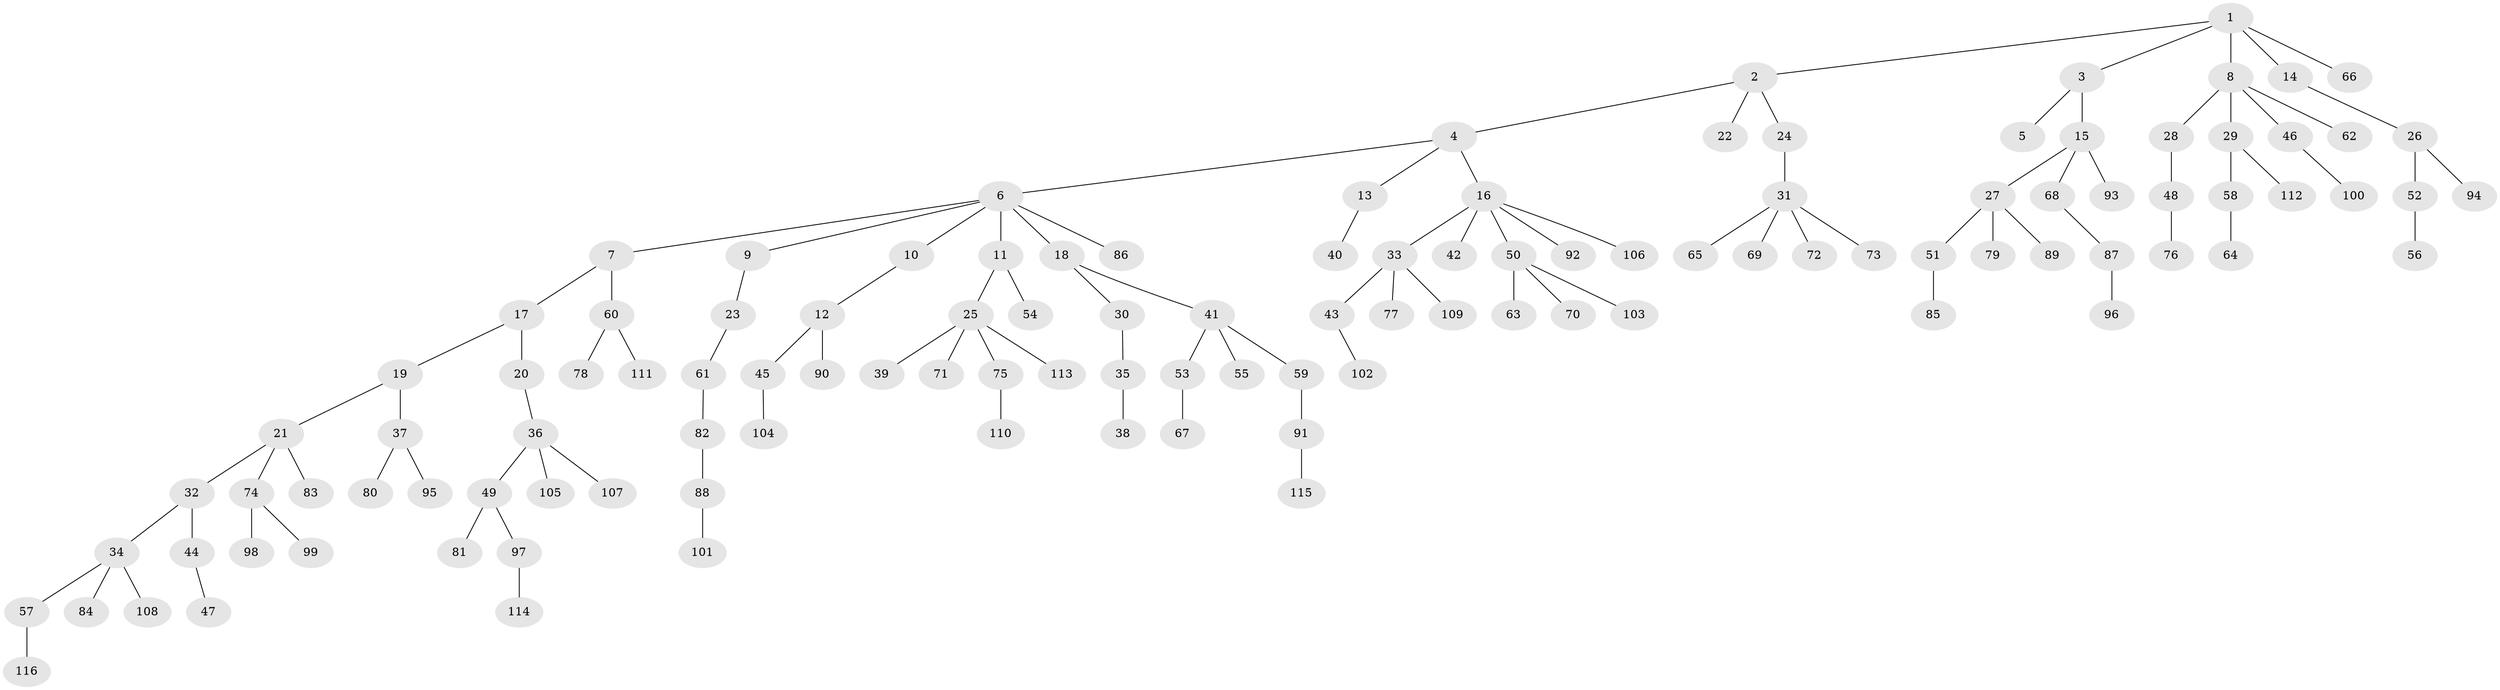 // Generated by graph-tools (version 1.1) at 2025/50/03/09/25 03:50:17]
// undirected, 116 vertices, 115 edges
graph export_dot {
graph [start="1"]
  node [color=gray90,style=filled];
  1;
  2;
  3;
  4;
  5;
  6;
  7;
  8;
  9;
  10;
  11;
  12;
  13;
  14;
  15;
  16;
  17;
  18;
  19;
  20;
  21;
  22;
  23;
  24;
  25;
  26;
  27;
  28;
  29;
  30;
  31;
  32;
  33;
  34;
  35;
  36;
  37;
  38;
  39;
  40;
  41;
  42;
  43;
  44;
  45;
  46;
  47;
  48;
  49;
  50;
  51;
  52;
  53;
  54;
  55;
  56;
  57;
  58;
  59;
  60;
  61;
  62;
  63;
  64;
  65;
  66;
  67;
  68;
  69;
  70;
  71;
  72;
  73;
  74;
  75;
  76;
  77;
  78;
  79;
  80;
  81;
  82;
  83;
  84;
  85;
  86;
  87;
  88;
  89;
  90;
  91;
  92;
  93;
  94;
  95;
  96;
  97;
  98;
  99;
  100;
  101;
  102;
  103;
  104;
  105;
  106;
  107;
  108;
  109;
  110;
  111;
  112;
  113;
  114;
  115;
  116;
  1 -- 2;
  1 -- 3;
  1 -- 8;
  1 -- 14;
  1 -- 66;
  2 -- 4;
  2 -- 22;
  2 -- 24;
  3 -- 5;
  3 -- 15;
  4 -- 6;
  4 -- 13;
  4 -- 16;
  6 -- 7;
  6 -- 9;
  6 -- 10;
  6 -- 11;
  6 -- 18;
  6 -- 86;
  7 -- 17;
  7 -- 60;
  8 -- 28;
  8 -- 29;
  8 -- 46;
  8 -- 62;
  9 -- 23;
  10 -- 12;
  11 -- 25;
  11 -- 54;
  12 -- 45;
  12 -- 90;
  13 -- 40;
  14 -- 26;
  15 -- 27;
  15 -- 68;
  15 -- 93;
  16 -- 33;
  16 -- 42;
  16 -- 50;
  16 -- 92;
  16 -- 106;
  17 -- 19;
  17 -- 20;
  18 -- 30;
  18 -- 41;
  19 -- 21;
  19 -- 37;
  20 -- 36;
  21 -- 32;
  21 -- 74;
  21 -- 83;
  23 -- 61;
  24 -- 31;
  25 -- 39;
  25 -- 71;
  25 -- 75;
  25 -- 113;
  26 -- 52;
  26 -- 94;
  27 -- 51;
  27 -- 79;
  27 -- 89;
  28 -- 48;
  29 -- 58;
  29 -- 112;
  30 -- 35;
  31 -- 65;
  31 -- 69;
  31 -- 72;
  31 -- 73;
  32 -- 34;
  32 -- 44;
  33 -- 43;
  33 -- 77;
  33 -- 109;
  34 -- 57;
  34 -- 84;
  34 -- 108;
  35 -- 38;
  36 -- 49;
  36 -- 105;
  36 -- 107;
  37 -- 80;
  37 -- 95;
  41 -- 53;
  41 -- 55;
  41 -- 59;
  43 -- 102;
  44 -- 47;
  45 -- 104;
  46 -- 100;
  48 -- 76;
  49 -- 81;
  49 -- 97;
  50 -- 63;
  50 -- 70;
  50 -- 103;
  51 -- 85;
  52 -- 56;
  53 -- 67;
  57 -- 116;
  58 -- 64;
  59 -- 91;
  60 -- 78;
  60 -- 111;
  61 -- 82;
  68 -- 87;
  74 -- 98;
  74 -- 99;
  75 -- 110;
  82 -- 88;
  87 -- 96;
  88 -- 101;
  91 -- 115;
  97 -- 114;
}
